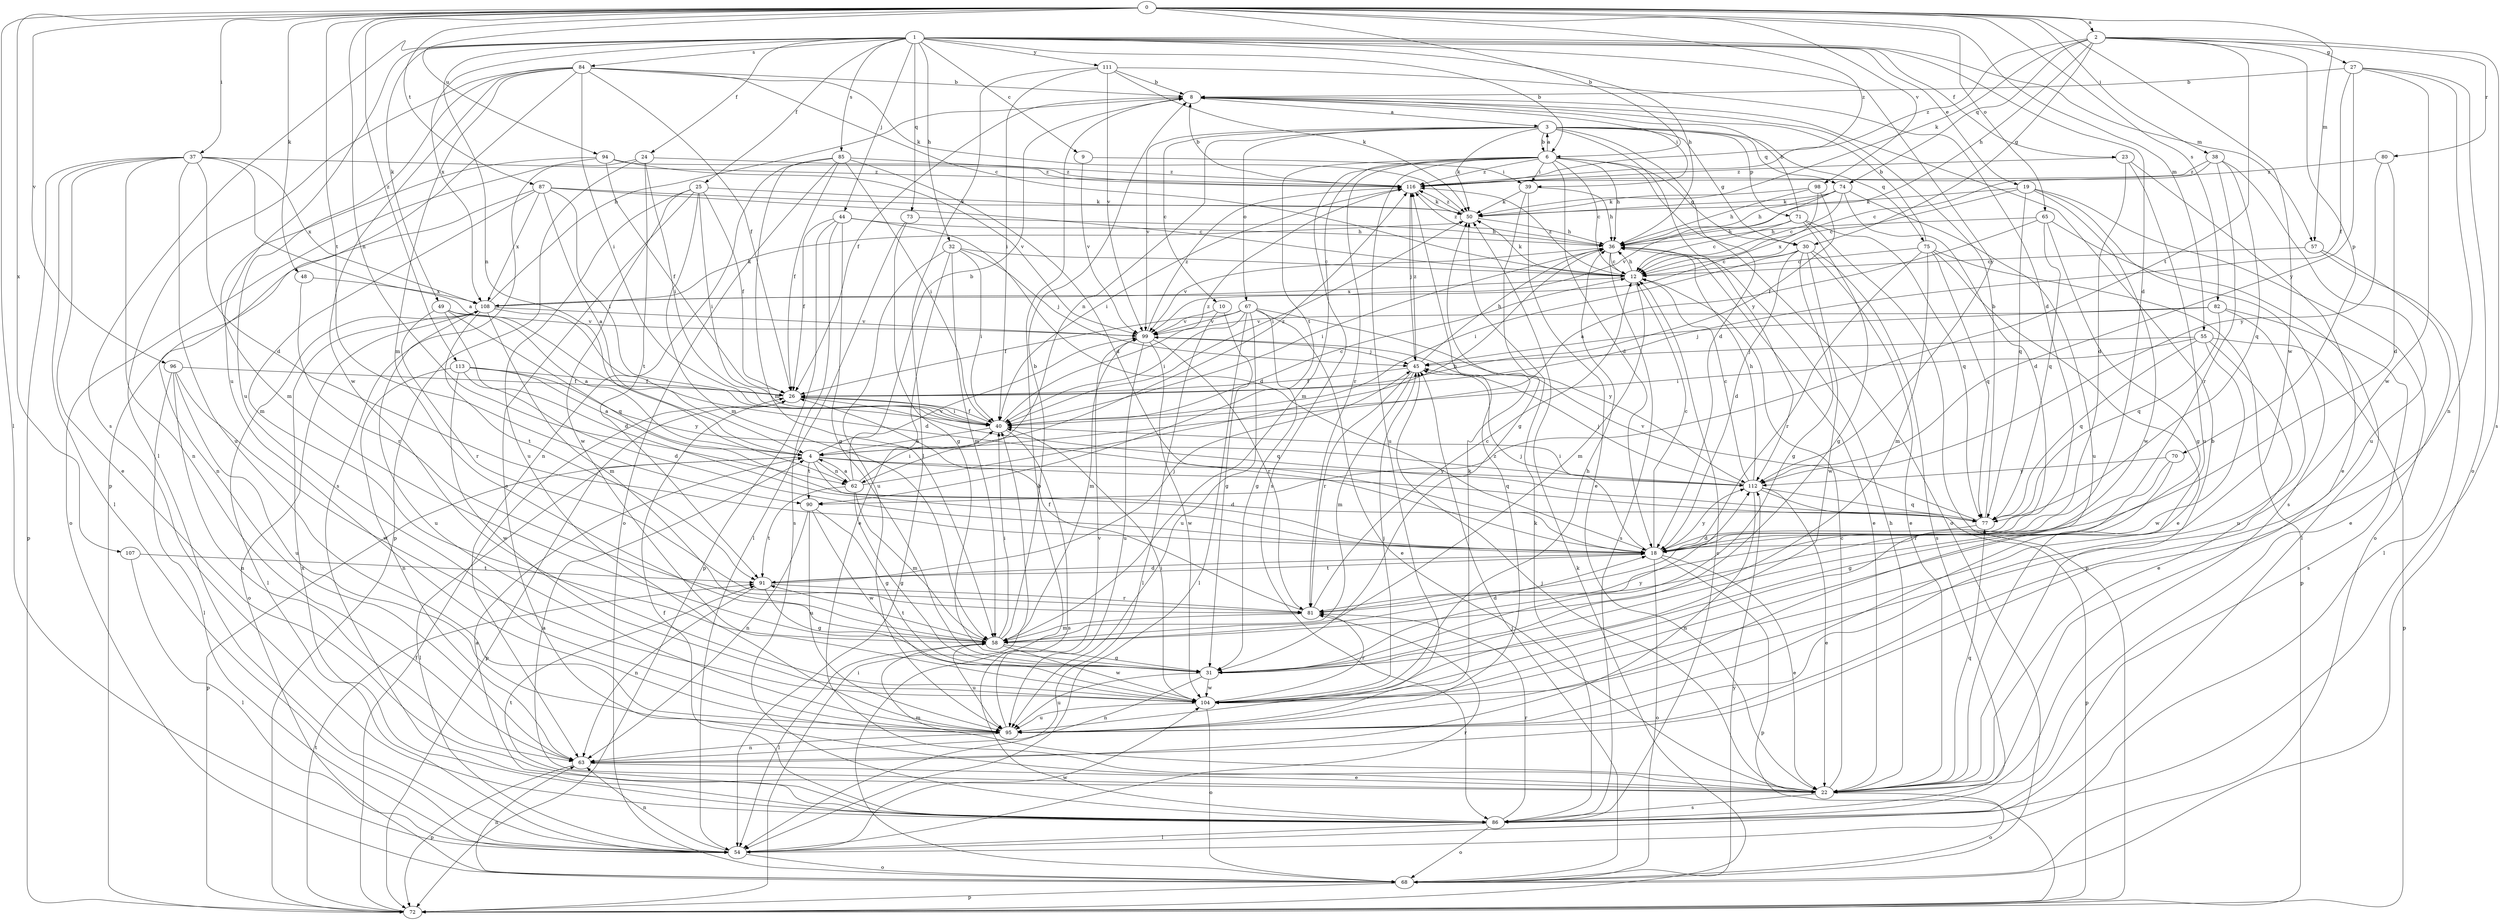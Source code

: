 strict digraph  {
0;
1;
2;
3;
4;
6;
8;
9;
10;
12;
18;
19;
22;
23;
24;
25;
26;
27;
30;
31;
32;
36;
37;
38;
39;
40;
44;
45;
48;
49;
50;
54;
55;
57;
58;
62;
63;
65;
67;
68;
70;
71;
72;
73;
74;
75;
77;
80;
81;
82;
84;
85;
86;
87;
90;
91;
94;
95;
96;
98;
99;
104;
107;
108;
111;
112;
113;
116;
0 -> 2  [label=a];
0 -> 6  [label=b];
0 -> 37  [label=i];
0 -> 38  [label=i];
0 -> 48  [label=k];
0 -> 54  [label=l];
0 -> 55  [label=m];
0 -> 57  [label=m];
0 -> 62  [label=n];
0 -> 65  [label=o];
0 -> 82  [label=s];
0 -> 87  [label=t];
0 -> 90  [label=t];
0 -> 94  [label=u];
0 -> 96  [label=v];
0 -> 98  [label=v];
0 -> 104  [label=w];
0 -> 107  [label=x];
0 -> 113  [label=z];
0 -> 116  [label=z];
1 -> 6  [label=b];
1 -> 9  [label=c];
1 -> 18  [label=d];
1 -> 19  [label=e];
1 -> 23  [label=f];
1 -> 24  [label=f];
1 -> 25  [label=f];
1 -> 32  [label=h];
1 -> 36  [label=h];
1 -> 44  [label=j];
1 -> 49  [label=k];
1 -> 57  [label=m];
1 -> 62  [label=n];
1 -> 73  [label=q];
1 -> 84  [label=s];
1 -> 85  [label=s];
1 -> 86  [label=s];
1 -> 95  [label=u];
1 -> 108  [label=x];
1 -> 111  [label=y];
1 -> 112  [label=y];
2 -> 27  [label=g];
2 -> 30  [label=g];
2 -> 36  [label=h];
2 -> 50  [label=k];
2 -> 70  [label=p];
2 -> 74  [label=q];
2 -> 80  [label=r];
2 -> 86  [label=s];
2 -> 90  [label=t];
2 -> 116  [label=z];
3 -> 6  [label=b];
3 -> 10  [label=c];
3 -> 18  [label=d];
3 -> 30  [label=g];
3 -> 50  [label=k];
3 -> 62  [label=n];
3 -> 67  [label=o];
3 -> 71  [label=p];
3 -> 74  [label=q];
3 -> 75  [label=q];
3 -> 99  [label=v];
3 -> 112  [label=y];
4 -> 8  [label=b];
4 -> 18  [label=d];
4 -> 54  [label=l];
4 -> 62  [label=n];
4 -> 72  [label=p];
4 -> 77  [label=q];
4 -> 90  [label=t];
4 -> 112  [label=y];
4 -> 116  [label=z];
6 -> 3  [label=a];
6 -> 12  [label=c];
6 -> 18  [label=d];
6 -> 30  [label=g];
6 -> 36  [label=h];
6 -> 39  [label=i];
6 -> 58  [label=m];
6 -> 68  [label=o];
6 -> 81  [label=r];
6 -> 86  [label=s];
6 -> 90  [label=t];
6 -> 95  [label=u];
6 -> 116  [label=z];
8 -> 3  [label=a];
8 -> 26  [label=f];
8 -> 39  [label=i];
9 -> 39  [label=i];
9 -> 99  [label=v];
10 -> 31  [label=g];
10 -> 54  [label=l];
10 -> 99  [label=v];
12 -> 36  [label=h];
12 -> 50  [label=k];
12 -> 58  [label=m];
12 -> 108  [label=x];
12 -> 116  [label=z];
18 -> 12  [label=c];
18 -> 22  [label=e];
18 -> 45  [label=j];
18 -> 68  [label=o];
18 -> 72  [label=p];
18 -> 91  [label=t];
18 -> 112  [label=y];
19 -> 12  [label=c];
19 -> 50  [label=k];
19 -> 68  [label=o];
19 -> 77  [label=q];
19 -> 86  [label=s];
19 -> 104  [label=w];
22 -> 4  [label=a];
22 -> 8  [label=b];
22 -> 12  [label=c];
22 -> 36  [label=h];
22 -> 45  [label=j];
22 -> 58  [label=m];
22 -> 68  [label=o];
22 -> 77  [label=q];
22 -> 86  [label=s];
23 -> 18  [label=d];
23 -> 22  [label=e];
23 -> 95  [label=u];
23 -> 116  [label=z];
24 -> 40  [label=i];
24 -> 72  [label=p];
24 -> 86  [label=s];
24 -> 91  [label=t];
24 -> 116  [label=z];
25 -> 22  [label=e];
25 -> 26  [label=f];
25 -> 40  [label=i];
25 -> 50  [label=k];
25 -> 58  [label=m];
25 -> 95  [label=u];
25 -> 104  [label=w];
26 -> 40  [label=i];
26 -> 72  [label=p];
26 -> 77  [label=q];
27 -> 8  [label=b];
27 -> 26  [label=f];
27 -> 63  [label=n];
27 -> 68  [label=o];
27 -> 104  [label=w];
27 -> 112  [label=y];
30 -> 12  [label=c];
30 -> 18  [label=d];
30 -> 22  [label=e];
30 -> 31  [label=g];
30 -> 40  [label=i];
30 -> 86  [label=s];
30 -> 104  [label=w];
31 -> 63  [label=n];
31 -> 95  [label=u];
31 -> 104  [label=w];
31 -> 112  [label=y];
32 -> 12  [label=c];
32 -> 22  [label=e];
32 -> 40  [label=i];
32 -> 45  [label=j];
32 -> 58  [label=m];
32 -> 95  [label=u];
36 -> 12  [label=c];
36 -> 22  [label=e];
36 -> 40  [label=i];
36 -> 86  [label=s];
36 -> 99  [label=v];
36 -> 116  [label=z];
37 -> 4  [label=a];
37 -> 18  [label=d];
37 -> 22  [label=e];
37 -> 54  [label=l];
37 -> 63  [label=n];
37 -> 72  [label=p];
37 -> 95  [label=u];
37 -> 108  [label=x];
37 -> 116  [label=z];
38 -> 12  [label=c];
38 -> 77  [label=q];
38 -> 81  [label=r];
38 -> 95  [label=u];
38 -> 116  [label=z];
39 -> 22  [label=e];
39 -> 31  [label=g];
39 -> 36  [label=h];
39 -> 50  [label=k];
40 -> 4  [label=a];
40 -> 12  [label=c];
40 -> 26  [label=f];
40 -> 86  [label=s];
40 -> 116  [label=z];
44 -> 18  [label=d];
44 -> 26  [label=f];
44 -> 31  [label=g];
44 -> 36  [label=h];
44 -> 72  [label=p];
44 -> 86  [label=s];
45 -> 26  [label=f];
45 -> 36  [label=h];
45 -> 58  [label=m];
45 -> 81  [label=r];
45 -> 116  [label=z];
48 -> 81  [label=r];
48 -> 108  [label=x];
49 -> 4  [label=a];
49 -> 18  [label=d];
49 -> 77  [label=q];
49 -> 81  [label=r];
49 -> 99  [label=v];
50 -> 36  [label=h];
50 -> 40  [label=i];
50 -> 116  [label=z];
54 -> 63  [label=n];
54 -> 68  [label=o];
54 -> 81  [label=r];
54 -> 104  [label=w];
55 -> 22  [label=e];
55 -> 40  [label=i];
55 -> 45  [label=j];
55 -> 72  [label=p];
55 -> 77  [label=q];
55 -> 104  [label=w];
57 -> 12  [label=c];
57 -> 22  [label=e];
57 -> 54  [label=l];
58 -> 8  [label=b];
58 -> 18  [label=d];
58 -> 31  [label=g];
58 -> 40  [label=i];
58 -> 54  [label=l];
58 -> 91  [label=t];
58 -> 95  [label=u];
58 -> 104  [label=w];
62 -> 4  [label=a];
62 -> 31  [label=g];
62 -> 36  [label=h];
62 -> 40  [label=i];
62 -> 58  [label=m];
62 -> 91  [label=t];
62 -> 99  [label=v];
63 -> 22  [label=e];
63 -> 72  [label=p];
65 -> 4  [label=a];
65 -> 31  [label=g];
65 -> 36  [label=h];
65 -> 54  [label=l];
65 -> 77  [label=q];
67 -> 22  [label=e];
67 -> 26  [label=f];
67 -> 31  [label=g];
67 -> 40  [label=i];
67 -> 54  [label=l];
67 -> 95  [label=u];
67 -> 99  [label=v];
67 -> 112  [label=y];
68 -> 8  [label=b];
68 -> 45  [label=j];
68 -> 63  [label=n];
68 -> 72  [label=p];
68 -> 112  [label=y];
70 -> 31  [label=g];
70 -> 81  [label=r];
70 -> 112  [label=y];
71 -> 8  [label=b];
71 -> 12  [label=c];
71 -> 31  [label=g];
71 -> 36  [label=h];
71 -> 72  [label=p];
71 -> 77  [label=q];
72 -> 26  [label=f];
72 -> 40  [label=i];
72 -> 50  [label=k];
72 -> 91  [label=t];
73 -> 31  [label=g];
73 -> 36  [label=h];
73 -> 54  [label=l];
74 -> 12  [label=c];
74 -> 18  [label=d];
74 -> 36  [label=h];
74 -> 50  [label=k];
74 -> 95  [label=u];
74 -> 99  [label=v];
75 -> 8  [label=b];
75 -> 12  [label=c];
75 -> 22  [label=e];
75 -> 58  [label=m];
75 -> 72  [label=p];
75 -> 77  [label=q];
75 -> 81  [label=r];
77 -> 8  [label=b];
77 -> 18  [label=d];
77 -> 99  [label=v];
80 -> 18  [label=d];
80 -> 112  [label=y];
80 -> 116  [label=z];
81 -> 12  [label=c];
81 -> 26  [label=f];
81 -> 58  [label=m];
82 -> 45  [label=j];
82 -> 77  [label=q];
82 -> 86  [label=s];
82 -> 95  [label=u];
82 -> 99  [label=v];
84 -> 8  [label=b];
84 -> 12  [label=c];
84 -> 26  [label=f];
84 -> 40  [label=i];
84 -> 50  [label=k];
84 -> 54  [label=l];
84 -> 58  [label=m];
84 -> 72  [label=p];
84 -> 95  [label=u];
84 -> 104  [label=w];
85 -> 18  [label=d];
85 -> 26  [label=f];
85 -> 40  [label=i];
85 -> 58  [label=m];
85 -> 63  [label=n];
85 -> 68  [label=o];
85 -> 116  [label=z];
86 -> 4  [label=a];
86 -> 12  [label=c];
86 -> 26  [label=f];
86 -> 50  [label=k];
86 -> 54  [label=l];
86 -> 68  [label=o];
86 -> 81  [label=r];
86 -> 91  [label=t];
86 -> 108  [label=x];
87 -> 4  [label=a];
87 -> 12  [label=c];
87 -> 40  [label=i];
87 -> 50  [label=k];
87 -> 58  [label=m];
87 -> 63  [label=n];
87 -> 108  [label=x];
90 -> 31  [label=g];
90 -> 63  [label=n];
90 -> 95  [label=u];
90 -> 104  [label=w];
91 -> 18  [label=d];
91 -> 31  [label=g];
91 -> 45  [label=j];
91 -> 63  [label=n];
91 -> 81  [label=r];
94 -> 26  [label=f];
94 -> 58  [label=m];
94 -> 68  [label=o];
94 -> 99  [label=v];
94 -> 116  [label=z];
95 -> 50  [label=k];
95 -> 63  [label=n];
95 -> 99  [label=v];
95 -> 116  [label=z];
96 -> 26  [label=f];
96 -> 54  [label=l];
96 -> 63  [label=n];
96 -> 95  [label=u];
96 -> 104  [label=w];
98 -> 26  [label=f];
98 -> 36  [label=h];
98 -> 50  [label=k];
98 -> 108  [label=x];
99 -> 45  [label=j];
99 -> 58  [label=m];
99 -> 81  [label=r];
99 -> 95  [label=u];
99 -> 104  [label=w];
99 -> 116  [label=z];
104 -> 36  [label=h];
104 -> 40  [label=i];
104 -> 45  [label=j];
104 -> 68  [label=o];
104 -> 81  [label=r];
104 -> 95  [label=u];
107 -> 54  [label=l];
107 -> 91  [label=t];
108 -> 8  [label=b];
108 -> 18  [label=d];
108 -> 50  [label=k];
108 -> 54  [label=l];
108 -> 58  [label=m];
108 -> 68  [label=o];
108 -> 91  [label=t];
108 -> 95  [label=u];
108 -> 99  [label=v];
111 -> 8  [label=b];
111 -> 18  [label=d];
111 -> 40  [label=i];
111 -> 50  [label=k];
111 -> 54  [label=l];
111 -> 99  [label=v];
112 -> 12  [label=c];
112 -> 22  [label=e];
112 -> 36  [label=h];
112 -> 40  [label=i];
112 -> 45  [label=j];
112 -> 63  [label=n];
112 -> 72  [label=p];
112 -> 77  [label=q];
113 -> 4  [label=a];
113 -> 18  [label=d];
113 -> 26  [label=f];
113 -> 63  [label=n];
113 -> 104  [label=w];
113 -> 112  [label=y];
116 -> 8  [label=b];
116 -> 40  [label=i];
116 -> 45  [label=j];
116 -> 50  [label=k];
}

